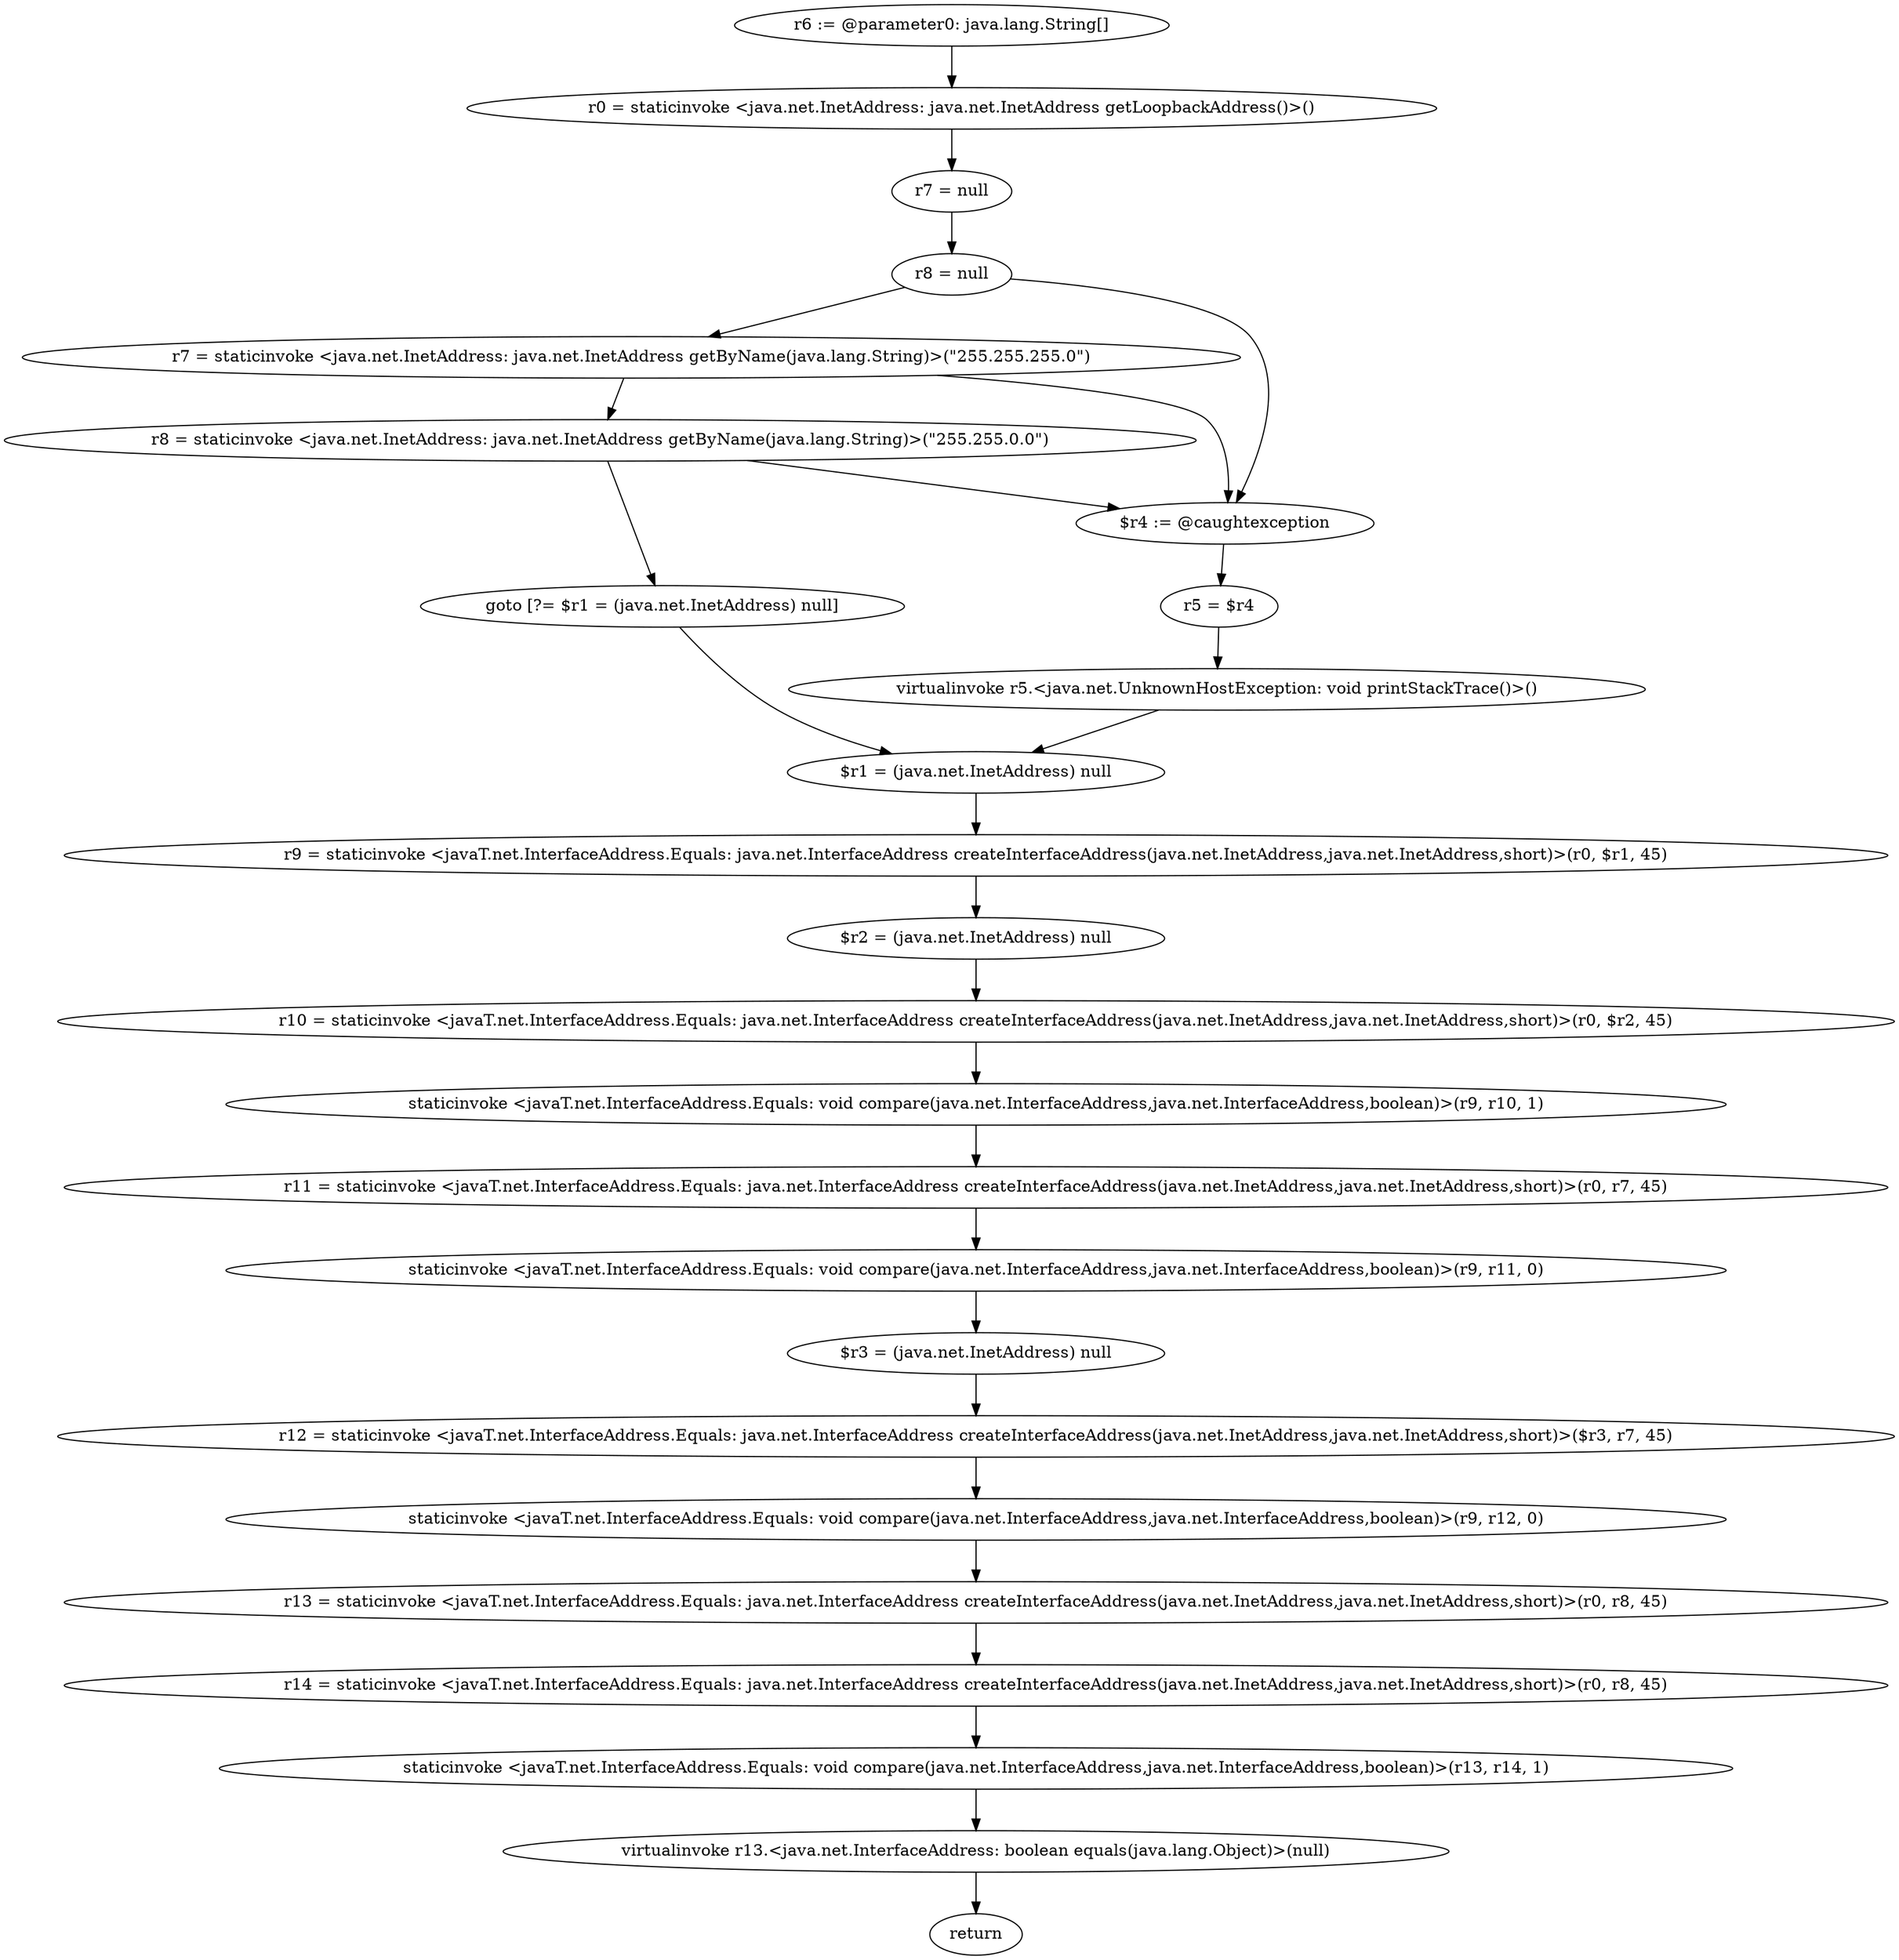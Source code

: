 digraph "unitGraph" {
    "r6 := @parameter0: java.lang.String[]"
    "r0 = staticinvoke <java.net.InetAddress: java.net.InetAddress getLoopbackAddress()>()"
    "r7 = null"
    "r8 = null"
    "r7 = staticinvoke <java.net.InetAddress: java.net.InetAddress getByName(java.lang.String)>(\"255.255.255.0\")"
    "r8 = staticinvoke <java.net.InetAddress: java.net.InetAddress getByName(java.lang.String)>(\"255.255.0.0\")"
    "goto [?= $r1 = (java.net.InetAddress) null]"
    "$r4 := @caughtexception"
    "r5 = $r4"
    "virtualinvoke r5.<java.net.UnknownHostException: void printStackTrace()>()"
    "$r1 = (java.net.InetAddress) null"
    "r9 = staticinvoke <javaT.net.InterfaceAddress.Equals: java.net.InterfaceAddress createInterfaceAddress(java.net.InetAddress,java.net.InetAddress,short)>(r0, $r1, 45)"
    "$r2 = (java.net.InetAddress) null"
    "r10 = staticinvoke <javaT.net.InterfaceAddress.Equals: java.net.InterfaceAddress createInterfaceAddress(java.net.InetAddress,java.net.InetAddress,short)>(r0, $r2, 45)"
    "staticinvoke <javaT.net.InterfaceAddress.Equals: void compare(java.net.InterfaceAddress,java.net.InterfaceAddress,boolean)>(r9, r10, 1)"
    "r11 = staticinvoke <javaT.net.InterfaceAddress.Equals: java.net.InterfaceAddress createInterfaceAddress(java.net.InetAddress,java.net.InetAddress,short)>(r0, r7, 45)"
    "staticinvoke <javaT.net.InterfaceAddress.Equals: void compare(java.net.InterfaceAddress,java.net.InterfaceAddress,boolean)>(r9, r11, 0)"
    "$r3 = (java.net.InetAddress) null"
    "r12 = staticinvoke <javaT.net.InterfaceAddress.Equals: java.net.InterfaceAddress createInterfaceAddress(java.net.InetAddress,java.net.InetAddress,short)>($r3, r7, 45)"
    "staticinvoke <javaT.net.InterfaceAddress.Equals: void compare(java.net.InterfaceAddress,java.net.InterfaceAddress,boolean)>(r9, r12, 0)"
    "r13 = staticinvoke <javaT.net.InterfaceAddress.Equals: java.net.InterfaceAddress createInterfaceAddress(java.net.InetAddress,java.net.InetAddress,short)>(r0, r8, 45)"
    "r14 = staticinvoke <javaT.net.InterfaceAddress.Equals: java.net.InterfaceAddress createInterfaceAddress(java.net.InetAddress,java.net.InetAddress,short)>(r0, r8, 45)"
    "staticinvoke <javaT.net.InterfaceAddress.Equals: void compare(java.net.InterfaceAddress,java.net.InterfaceAddress,boolean)>(r13, r14, 1)"
    "virtualinvoke r13.<java.net.InterfaceAddress: boolean equals(java.lang.Object)>(null)"
    "return"
    "r6 := @parameter0: java.lang.String[]"->"r0 = staticinvoke <java.net.InetAddress: java.net.InetAddress getLoopbackAddress()>()";
    "r0 = staticinvoke <java.net.InetAddress: java.net.InetAddress getLoopbackAddress()>()"->"r7 = null";
    "r7 = null"->"r8 = null";
    "r8 = null"->"r7 = staticinvoke <java.net.InetAddress: java.net.InetAddress getByName(java.lang.String)>(\"255.255.255.0\")";
    "r8 = null"->"$r4 := @caughtexception";
    "r7 = staticinvoke <java.net.InetAddress: java.net.InetAddress getByName(java.lang.String)>(\"255.255.255.0\")"->"r8 = staticinvoke <java.net.InetAddress: java.net.InetAddress getByName(java.lang.String)>(\"255.255.0.0\")";
    "r7 = staticinvoke <java.net.InetAddress: java.net.InetAddress getByName(java.lang.String)>(\"255.255.255.0\")"->"$r4 := @caughtexception";
    "r8 = staticinvoke <java.net.InetAddress: java.net.InetAddress getByName(java.lang.String)>(\"255.255.0.0\")"->"goto [?= $r1 = (java.net.InetAddress) null]";
    "r8 = staticinvoke <java.net.InetAddress: java.net.InetAddress getByName(java.lang.String)>(\"255.255.0.0\")"->"$r4 := @caughtexception";
    "goto [?= $r1 = (java.net.InetAddress) null]"->"$r1 = (java.net.InetAddress) null";
    "$r4 := @caughtexception"->"r5 = $r4";
    "r5 = $r4"->"virtualinvoke r5.<java.net.UnknownHostException: void printStackTrace()>()";
    "virtualinvoke r5.<java.net.UnknownHostException: void printStackTrace()>()"->"$r1 = (java.net.InetAddress) null";
    "$r1 = (java.net.InetAddress) null"->"r9 = staticinvoke <javaT.net.InterfaceAddress.Equals: java.net.InterfaceAddress createInterfaceAddress(java.net.InetAddress,java.net.InetAddress,short)>(r0, $r1, 45)";
    "r9 = staticinvoke <javaT.net.InterfaceAddress.Equals: java.net.InterfaceAddress createInterfaceAddress(java.net.InetAddress,java.net.InetAddress,short)>(r0, $r1, 45)"->"$r2 = (java.net.InetAddress) null";
    "$r2 = (java.net.InetAddress) null"->"r10 = staticinvoke <javaT.net.InterfaceAddress.Equals: java.net.InterfaceAddress createInterfaceAddress(java.net.InetAddress,java.net.InetAddress,short)>(r0, $r2, 45)";
    "r10 = staticinvoke <javaT.net.InterfaceAddress.Equals: java.net.InterfaceAddress createInterfaceAddress(java.net.InetAddress,java.net.InetAddress,short)>(r0, $r2, 45)"->"staticinvoke <javaT.net.InterfaceAddress.Equals: void compare(java.net.InterfaceAddress,java.net.InterfaceAddress,boolean)>(r9, r10, 1)";
    "staticinvoke <javaT.net.InterfaceAddress.Equals: void compare(java.net.InterfaceAddress,java.net.InterfaceAddress,boolean)>(r9, r10, 1)"->"r11 = staticinvoke <javaT.net.InterfaceAddress.Equals: java.net.InterfaceAddress createInterfaceAddress(java.net.InetAddress,java.net.InetAddress,short)>(r0, r7, 45)";
    "r11 = staticinvoke <javaT.net.InterfaceAddress.Equals: java.net.InterfaceAddress createInterfaceAddress(java.net.InetAddress,java.net.InetAddress,short)>(r0, r7, 45)"->"staticinvoke <javaT.net.InterfaceAddress.Equals: void compare(java.net.InterfaceAddress,java.net.InterfaceAddress,boolean)>(r9, r11, 0)";
    "staticinvoke <javaT.net.InterfaceAddress.Equals: void compare(java.net.InterfaceAddress,java.net.InterfaceAddress,boolean)>(r9, r11, 0)"->"$r3 = (java.net.InetAddress) null";
    "$r3 = (java.net.InetAddress) null"->"r12 = staticinvoke <javaT.net.InterfaceAddress.Equals: java.net.InterfaceAddress createInterfaceAddress(java.net.InetAddress,java.net.InetAddress,short)>($r3, r7, 45)";
    "r12 = staticinvoke <javaT.net.InterfaceAddress.Equals: java.net.InterfaceAddress createInterfaceAddress(java.net.InetAddress,java.net.InetAddress,short)>($r3, r7, 45)"->"staticinvoke <javaT.net.InterfaceAddress.Equals: void compare(java.net.InterfaceAddress,java.net.InterfaceAddress,boolean)>(r9, r12, 0)";
    "staticinvoke <javaT.net.InterfaceAddress.Equals: void compare(java.net.InterfaceAddress,java.net.InterfaceAddress,boolean)>(r9, r12, 0)"->"r13 = staticinvoke <javaT.net.InterfaceAddress.Equals: java.net.InterfaceAddress createInterfaceAddress(java.net.InetAddress,java.net.InetAddress,short)>(r0, r8, 45)";
    "r13 = staticinvoke <javaT.net.InterfaceAddress.Equals: java.net.InterfaceAddress createInterfaceAddress(java.net.InetAddress,java.net.InetAddress,short)>(r0, r8, 45)"->"r14 = staticinvoke <javaT.net.InterfaceAddress.Equals: java.net.InterfaceAddress createInterfaceAddress(java.net.InetAddress,java.net.InetAddress,short)>(r0, r8, 45)";
    "r14 = staticinvoke <javaT.net.InterfaceAddress.Equals: java.net.InterfaceAddress createInterfaceAddress(java.net.InetAddress,java.net.InetAddress,short)>(r0, r8, 45)"->"staticinvoke <javaT.net.InterfaceAddress.Equals: void compare(java.net.InterfaceAddress,java.net.InterfaceAddress,boolean)>(r13, r14, 1)";
    "staticinvoke <javaT.net.InterfaceAddress.Equals: void compare(java.net.InterfaceAddress,java.net.InterfaceAddress,boolean)>(r13, r14, 1)"->"virtualinvoke r13.<java.net.InterfaceAddress: boolean equals(java.lang.Object)>(null)";
    "virtualinvoke r13.<java.net.InterfaceAddress: boolean equals(java.lang.Object)>(null)"->"return";
}

